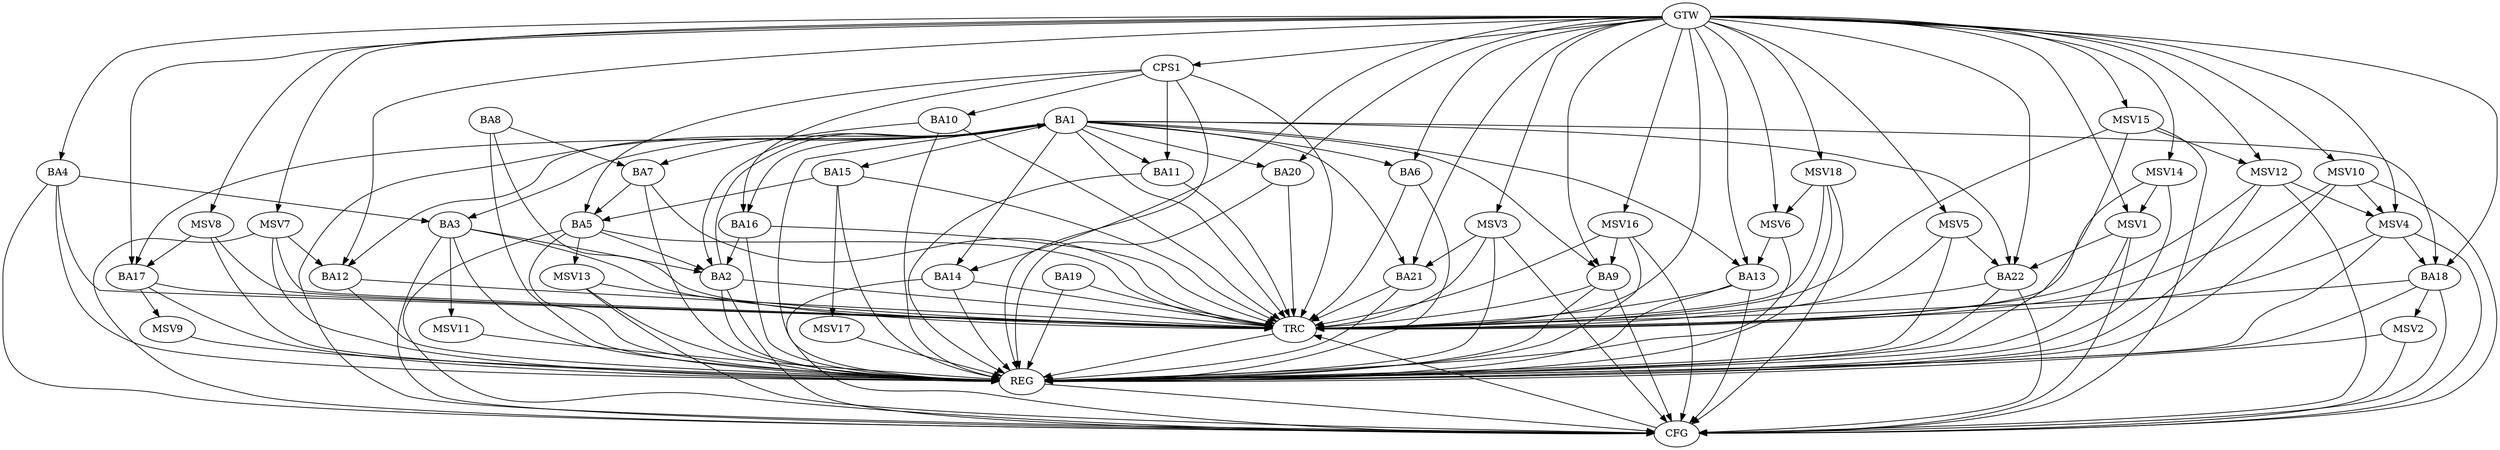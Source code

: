 strict digraph G {
  BA1 [ label="BA1" ];
  BA2 [ label="BA2" ];
  BA3 [ label="BA3" ];
  BA4 [ label="BA4" ];
  BA5 [ label="BA5" ];
  BA6 [ label="BA6" ];
  BA7 [ label="BA7" ];
  BA8 [ label="BA8" ];
  BA9 [ label="BA9" ];
  BA10 [ label="BA10" ];
  BA11 [ label="BA11" ];
  BA12 [ label="BA12" ];
  BA13 [ label="BA13" ];
  BA14 [ label="BA14" ];
  BA15 [ label="BA15" ];
  BA16 [ label="BA16" ];
  BA17 [ label="BA17" ];
  BA18 [ label="BA18" ];
  BA19 [ label="BA19" ];
  BA20 [ label="BA20" ];
  BA21 [ label="BA21" ];
  BA22 [ label="BA22" ];
  CPS1 [ label="CPS1" ];
  GTW [ label="GTW" ];
  REG [ label="REG" ];
  CFG [ label="CFG" ];
  TRC [ label="TRC" ];
  MSV1 [ label="MSV1" ];
  MSV2 [ label="MSV2" ];
  MSV3 [ label="MSV3" ];
  MSV4 [ label="MSV4" ];
  MSV5 [ label="MSV5" ];
  MSV6 [ label="MSV6" ];
  MSV7 [ label="MSV7" ];
  MSV8 [ label="MSV8" ];
  MSV9 [ label="MSV9" ];
  MSV10 [ label="MSV10" ];
  MSV11 [ label="MSV11" ];
  MSV12 [ label="MSV12" ];
  MSV13 [ label="MSV13" ];
  MSV14 [ label="MSV14" ];
  MSV15 [ label="MSV15" ];
  MSV16 [ label="MSV16" ];
  MSV17 [ label="MSV17" ];
  MSV18 [ label="MSV18" ];
  BA1 -> BA2;
  BA2 -> BA1;
  BA3 -> BA2;
  BA4 -> BA3;
  BA5 -> BA2;
  BA7 -> BA5;
  BA8 -> BA7;
  BA10 -> BA7;
  BA15 -> BA5;
  BA16 -> BA2;
  CPS1 -> BA16;
  CPS1 -> BA11;
  CPS1 -> BA10;
  CPS1 -> BA5;
  GTW -> BA4;
  GTW -> BA6;
  GTW -> BA9;
  GTW -> BA12;
  GTW -> BA13;
  GTW -> BA14;
  GTW -> BA17;
  GTW -> BA18;
  GTW -> BA20;
  GTW -> BA21;
  GTW -> BA22;
  GTW -> CPS1;
  BA1 -> REG;
  BA2 -> REG;
  BA3 -> REG;
  BA4 -> REG;
  BA5 -> REG;
  BA6 -> REG;
  BA7 -> REG;
  BA8 -> REG;
  BA9 -> REG;
  BA10 -> REG;
  BA11 -> REG;
  BA12 -> REG;
  BA13 -> REG;
  BA14 -> REG;
  BA15 -> REG;
  BA16 -> REG;
  BA17 -> REG;
  BA18 -> REG;
  BA19 -> REG;
  BA20 -> REG;
  BA21 -> REG;
  BA22 -> REG;
  CPS1 -> REG;
  BA3 -> CFG;
  BA13 -> CFG;
  BA9 -> CFG;
  BA5 -> CFG;
  BA18 -> CFG;
  BA4 -> CFG;
  BA14 -> CFG;
  BA2 -> CFG;
  BA22 -> CFG;
  BA1 -> CFG;
  REG -> CFG;
  BA1 -> TRC;
  BA2 -> TRC;
  BA3 -> TRC;
  BA4 -> TRC;
  BA5 -> TRC;
  BA6 -> TRC;
  BA7 -> TRC;
  BA8 -> TRC;
  BA9 -> TRC;
  BA10 -> TRC;
  BA11 -> TRC;
  BA12 -> TRC;
  BA13 -> TRC;
  BA14 -> TRC;
  BA15 -> TRC;
  BA16 -> TRC;
  BA17 -> TRC;
  BA18 -> TRC;
  BA19 -> TRC;
  BA20 -> TRC;
  BA21 -> TRC;
  BA22 -> TRC;
  CPS1 -> TRC;
  GTW -> TRC;
  CFG -> TRC;
  TRC -> REG;
  BA1 -> BA20;
  BA1 -> BA9;
  BA1 -> BA18;
  BA1 -> BA13;
  BA1 -> BA16;
  BA1 -> BA14;
  BA1 -> BA22;
  BA1 -> BA11;
  BA1 -> BA6;
  BA1 -> BA15;
  BA1 -> BA17;
  BA1 -> BA12;
  BA1 -> BA3;
  BA1 -> BA21;
  MSV1 -> BA22;
  GTW -> MSV1;
  MSV1 -> REG;
  MSV1 -> CFG;
  BA18 -> MSV2;
  MSV2 -> REG;
  MSV2 -> CFG;
  MSV3 -> BA21;
  GTW -> MSV3;
  MSV3 -> REG;
  MSV3 -> TRC;
  MSV3 -> CFG;
  MSV4 -> BA18;
  GTW -> MSV4;
  MSV4 -> REG;
  MSV4 -> TRC;
  MSV4 -> CFG;
  MSV5 -> BA22;
  GTW -> MSV5;
  MSV5 -> REG;
  MSV5 -> TRC;
  MSV6 -> BA13;
  GTW -> MSV6;
  MSV6 -> REG;
  MSV7 -> BA12;
  GTW -> MSV7;
  MSV7 -> REG;
  MSV7 -> TRC;
  MSV7 -> CFG;
  MSV8 -> BA17;
  GTW -> MSV8;
  MSV8 -> REG;
  MSV8 -> TRC;
  BA17 -> MSV9;
  MSV9 -> REG;
  MSV10 -> MSV4;
  GTW -> MSV10;
  MSV10 -> REG;
  MSV10 -> TRC;
  MSV10 -> CFG;
  BA3 -> MSV11;
  MSV11 -> REG;
  MSV12 -> MSV4;
  GTW -> MSV12;
  MSV12 -> REG;
  MSV12 -> TRC;
  MSV12 -> CFG;
  BA5 -> MSV13;
  MSV13 -> REG;
  MSV13 -> TRC;
  MSV13 -> CFG;
  MSV14 -> MSV1;
  GTW -> MSV14;
  MSV14 -> REG;
  MSV14 -> TRC;
  MSV15 -> MSV12;
  GTW -> MSV15;
  MSV15 -> REG;
  MSV15 -> TRC;
  MSV15 -> CFG;
  MSV16 -> BA9;
  GTW -> MSV16;
  MSV16 -> REG;
  MSV16 -> TRC;
  MSV16 -> CFG;
  BA15 -> MSV17;
  MSV17 -> REG;
  MSV18 -> MSV6;
  GTW -> MSV18;
  MSV18 -> REG;
  MSV18 -> TRC;
  MSV18 -> CFG;
}
